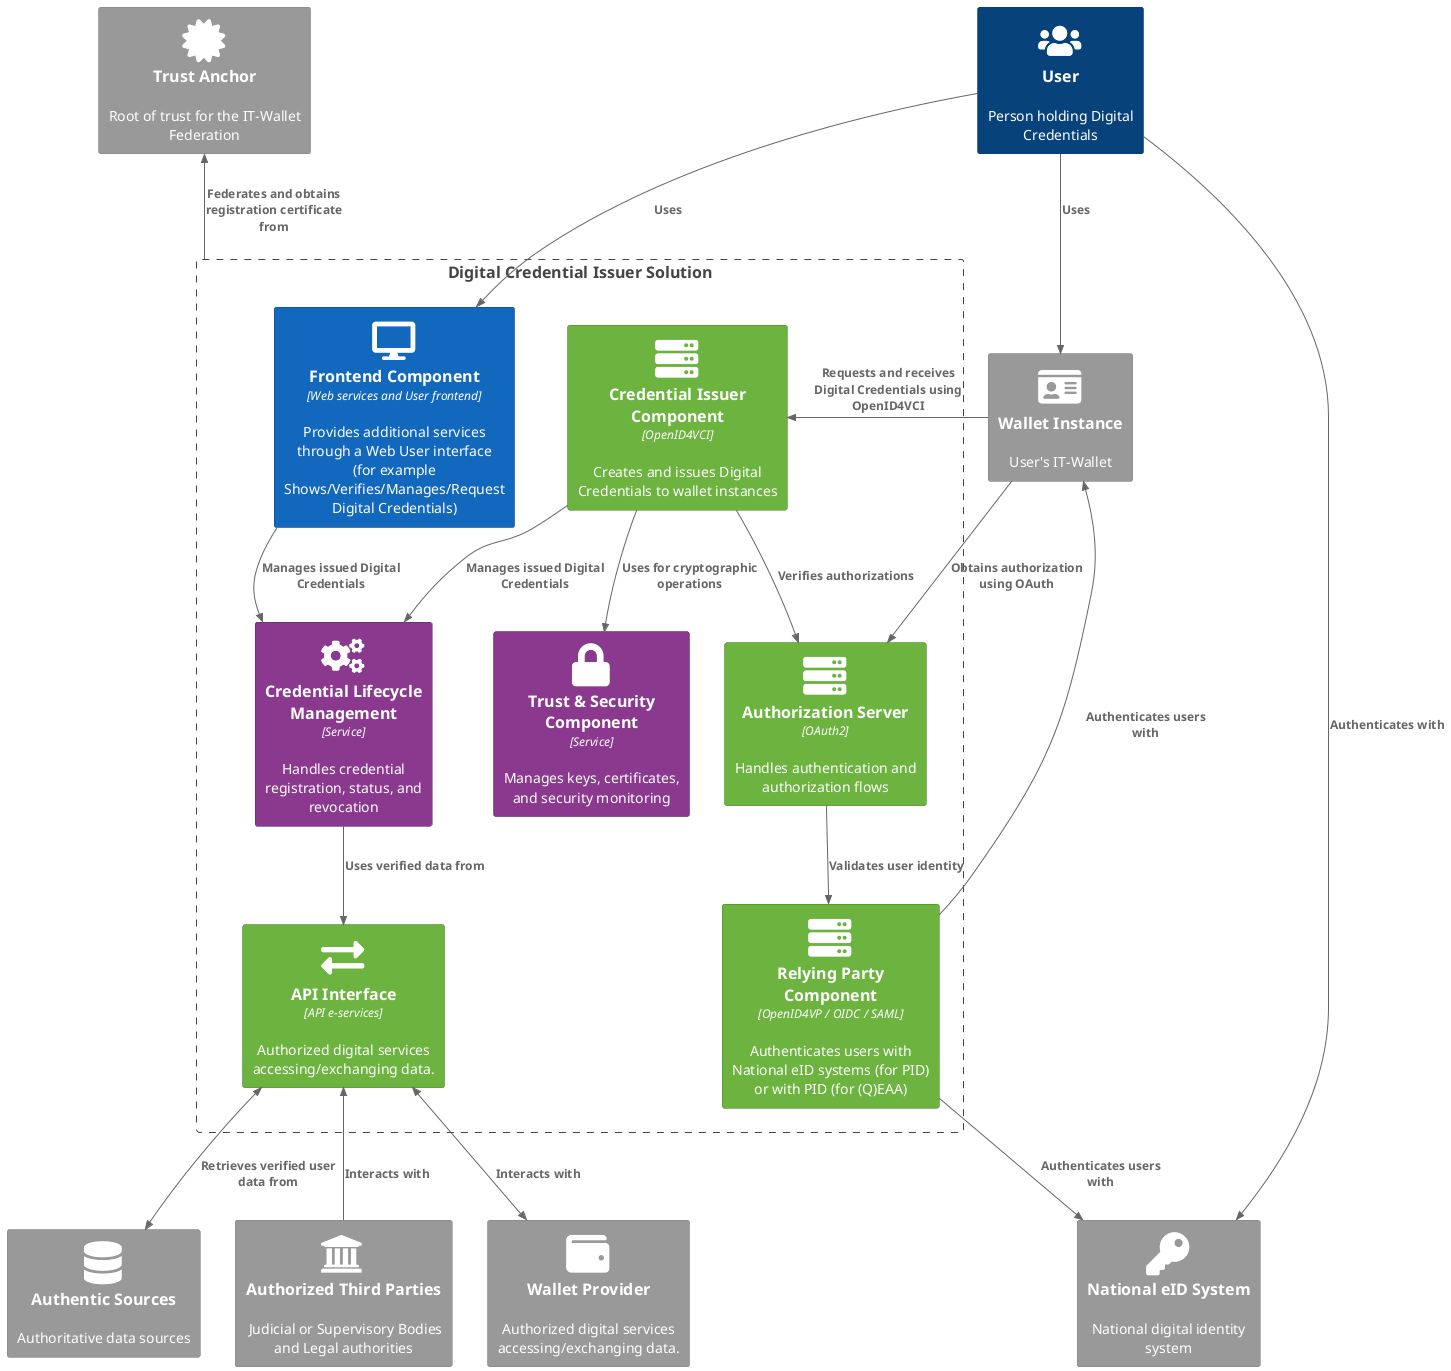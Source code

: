 @startuml Credential Issuer Solution Architecture
!include <C4/C4_Component>

' Define SPRITES
!include <tupadr3/common>
!include <tupadr3/font-awesome-5/certificate>
!include <tupadr3/font-awesome-5/database>
!include <tupadr3/font-awesome-5/lock>
!include <tupadr3/font-awesome-5/users>
!include <tupadr3/font-awesome-5/cogs>
!include <tupadr3/font-awesome-5/server>
!include <tupadr3/font-awesome-5/key>
!include <tupadr3/font-awesome-5/user>
!include <tupadr3/font-awesome-5/id_card>
!include <tupadr3/font-awesome-5/exchange_alt>
!include <tupadr3/font-awesome-5/desktop>
!include <tupadr3/font-awesome-5/wallet>
!include <tupadr3/font-awesome/institution>

' Custom styles
AddElementTag("external", $bgColor="#999999", $fontColor="white", $borderColor="grey")
AddElementTag("primary", $bgColor="#1168bd", $fontColor="white", $borderColor="#0b4884")
AddElementTag("secondary", $bgColor="#6cb33f", $fontColor="white", $borderColor="#4a8329")
AddElementTag("trust", $bgColor="#8A398F", $fontColor="white", $borderColor="#55235A")

' Define the actors and external systems
Person(user, "User", "Person holding Digital Credentials", $sprite="users")
System_Ext(wallet_instance, "Wallet Instance", "User's IT-Wallet", $tags="external", $sprite="id_card")
System_Ext(national_eid, "National eID System", "National digital identity system", $tags="external", $sprite="key")
System_Ext(authentic_source, "Authentic Sources", "Authoritative data sources", $tags="external", $sprite="database")
System_Ext(trust_anchor, "Trust Anchor", "Root of trust for the IT-Wallet Federation", $tags="external", $sprite="certificate")
System_Ext(auth_third_parties, "Authorized Third Parties", " Judicial or Supervisory Bodies and Legal authorities", $tags="external", $sprite="institution")
System_Ext(wallet_provider, "Wallet Provider", "Authorized digital services accessing/exchanging data.", $tags="external", $sprite="wallet")


' Define the Issuer Solution boundary
Boundary(issuer_solution, "Digital Credential Issuer Solution") {
    Component(issuer_frontend, "Frontend Component", "Web services and User frontend", "Provides additional services through a Web User interface (for example Shows/Verifies/Manages/Request Digital Credentials)", $tags="primary", $sprite="desktop")
    
    Component(credential_issuer, "Credential Issuer Component", "OpenID4VCI", "Creates and issues Digital Credentials to wallet instances", $tags="secondary", $sprite="server")

    Component(auth_server, "Authorization Server", "OAuth2", "Handles authentication and authorization flows", $tags="secondary", $sprite="server")

    Component(relying_party, "Relying Party Component", "OpenID4VP / OIDC / SAML", "Authenticates users with National eID systems (for PID) or with PID (for (Q)EAA)", $tags="secondary", $sprite="server")

    Component(pdnd_eservices, "API Interface", "API e-services", "Authorized digital services accessing/exchanging data.", $tags="secondary", $sprite="exchange_alt")

    Component(credential_lifecycle, "Credential Lifecycle Management", "Service", "Handles credential registration, status, and revocation", $tags="trust", $sprite="cogs")

    Component(trust_security, "Trust & Security Component", "Service", "Manages keys, certificates, and security monitoring", $tags="trust", $sprite="lock")
}

' Define the relationships
Rel(user, wallet_instance, "Uses")
Rel(user, issuer_frontend, "Uses")
Rel(user, national_eid, "Authenticates with")
Rel(wallet_instance, credential_issuer, "Requests and receives Digital Credentials using OpenID4VCI")
Rel(wallet_instance, auth_server, "Obtains authorization using OAuth")
Rel(relying_party, national_eid, "Authenticates users with")
Rel(relying_party, wallet_instance, "Authenticates users with")
Rel(auth_server, relying_party, "Validates user identity")
Rel(credential_issuer, auth_server, "Verifies authorizations")
Rel(credential_issuer, credential_lifecycle, "Manages issued Digital Credentials")
Rel(credential_issuer, trust_security, "Uses for cryptographic operations")
Rel(credential_lifecycle, pdnd_eservices, "Uses verified data from")
Rel(issuer_frontend, credential_lifecycle, "Manages issued Digital Credentials")
BiRel(pdnd_eservices, authentic_source, "Retrieves verified user data from")
BiRel(pdnd_eservices, wallet_provider, "Interacts with")
Rel_U(auth_third_parties, pdnd_eservices, "Interacts with")
Rel_U(issuer_solution, trust_anchor, "Federates and obtains registration certificate from")
@enduml